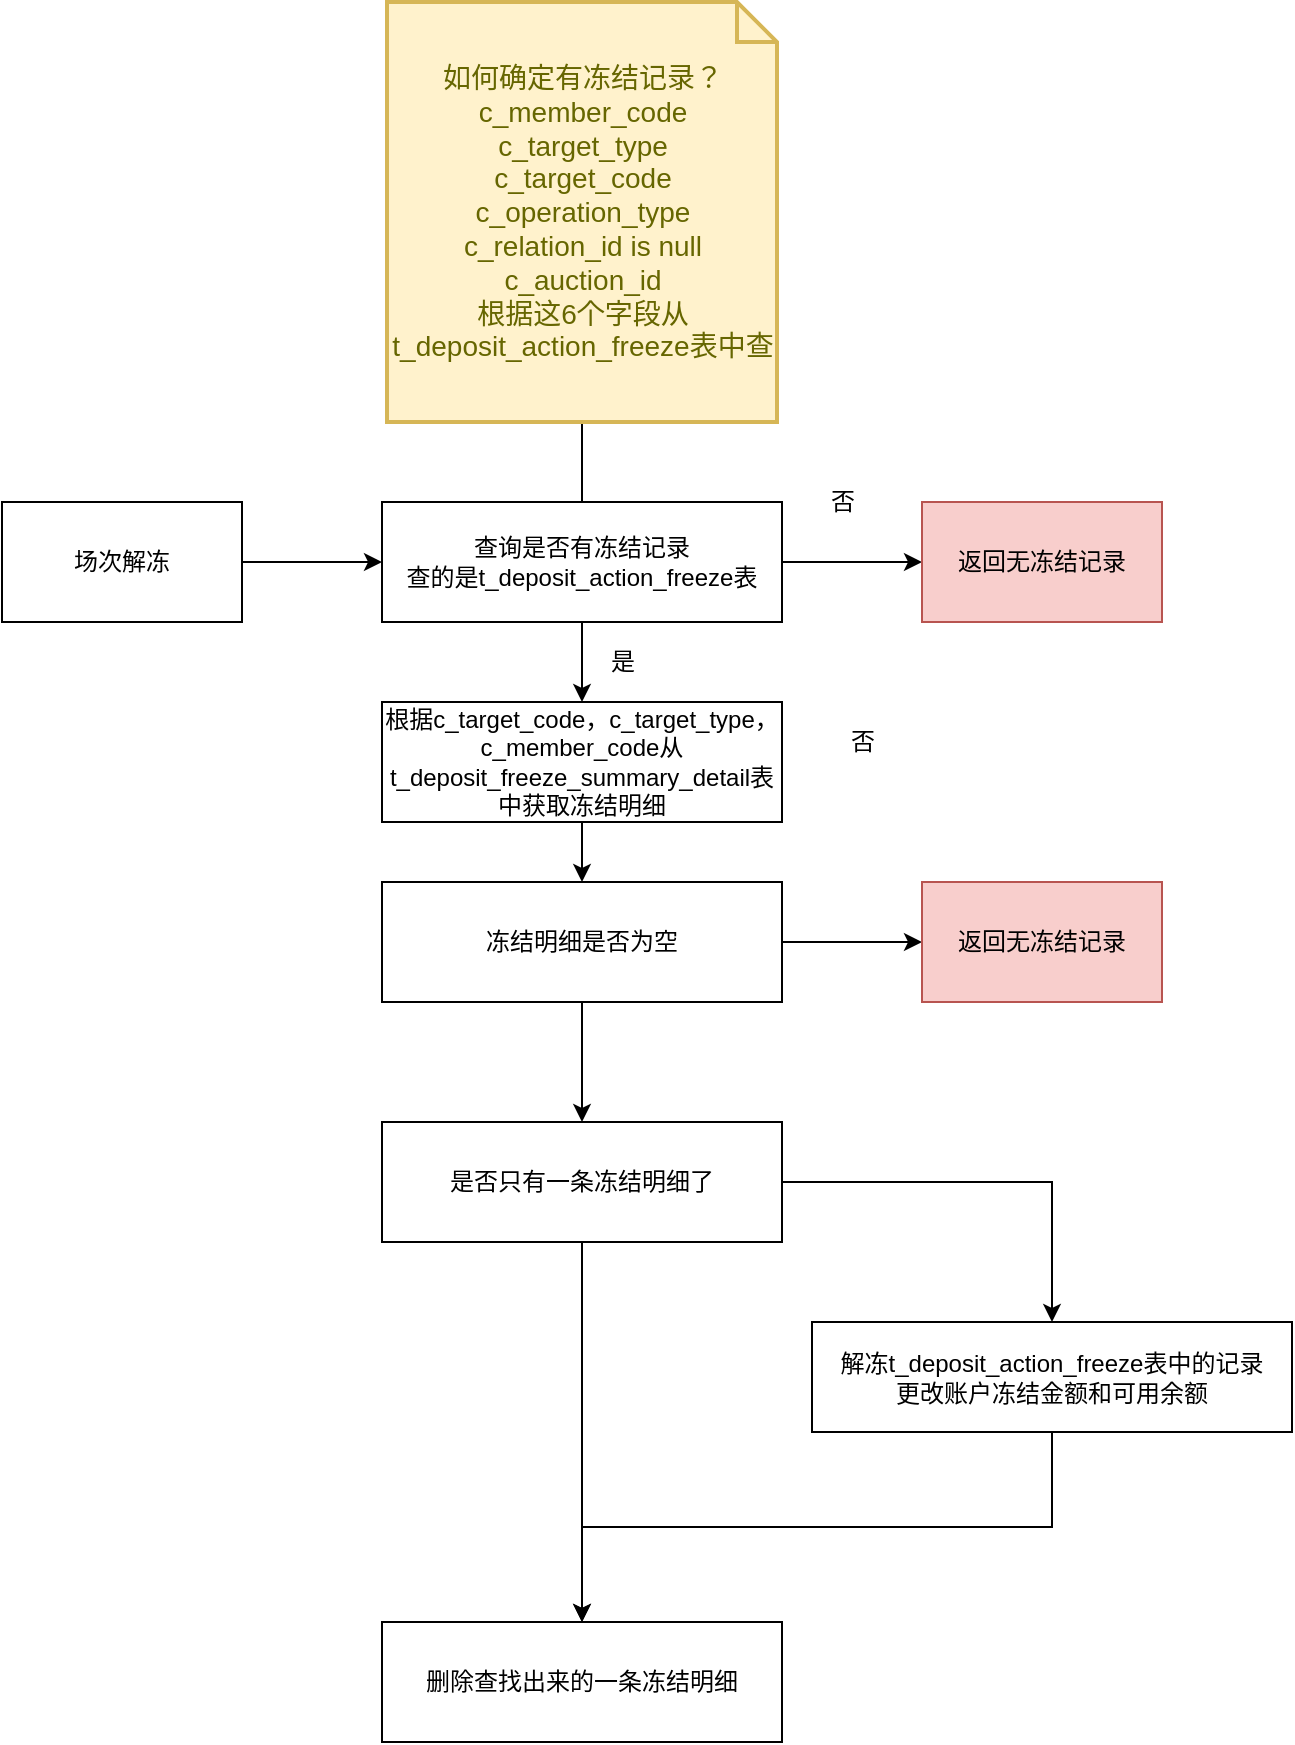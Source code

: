 <mxfile version="15.5.6" type="github">
  <diagram id="gBsn3VXn6Y7QZO9ZDrMK" name="Page-1">
    <mxGraphModel dx="1426" dy="1940" grid="1" gridSize="10" guides="1" tooltips="1" connect="1" arrows="1" fold="1" page="1" pageScale="1" pageWidth="827" pageHeight="1169" math="0" shadow="0">
      <root>
        <mxCell id="0" />
        <mxCell id="1" parent="0" />
        <mxCell id="9rnFfSIc-z7obeFBq_dU-28" style="edgeStyle=orthogonalEdgeStyle;rounded=0;orthogonalLoop=1;jettySize=auto;html=1;exitX=1;exitY=0.5;exitDx=0;exitDy=0;entryX=0;entryY=0.5;entryDx=0;entryDy=0;" edge="1" parent="1" source="9rnFfSIc-z7obeFBq_dU-1" target="9rnFfSIc-z7obeFBq_dU-2">
          <mxGeometry relative="1" as="geometry" />
        </mxCell>
        <mxCell id="9rnFfSIc-z7obeFBq_dU-1" value="场次解冻" style="rounded=0;whiteSpace=wrap;html=1;" vertex="1" parent="1">
          <mxGeometry x="60" y="110" width="120" height="60" as="geometry" />
        </mxCell>
        <mxCell id="9rnFfSIc-z7obeFBq_dU-5" style="edgeStyle=orthogonalEdgeStyle;rounded=0;orthogonalLoop=1;jettySize=auto;html=1;exitX=1;exitY=0.5;exitDx=0;exitDy=0;entryX=0;entryY=0.5;entryDx=0;entryDy=0;" edge="1" parent="1" source="9rnFfSIc-z7obeFBq_dU-2" target="9rnFfSIc-z7obeFBq_dU-4">
          <mxGeometry relative="1" as="geometry" />
        </mxCell>
        <mxCell id="9rnFfSIc-z7obeFBq_dU-16" style="edgeStyle=orthogonalEdgeStyle;rounded=0;orthogonalLoop=1;jettySize=auto;html=1;exitX=0.5;exitY=1;exitDx=0;exitDy=0;entryX=0.5;entryY=0;entryDx=0;entryDy=0;" edge="1" parent="1" source="9rnFfSIc-z7obeFBq_dU-2" target="9rnFfSIc-z7obeFBq_dU-15">
          <mxGeometry relative="1" as="geometry" />
        </mxCell>
        <mxCell id="9rnFfSIc-z7obeFBq_dU-29" style="edgeStyle=orthogonalEdgeStyle;rounded=0;orthogonalLoop=1;jettySize=auto;html=1;exitX=0.5;exitY=0;exitDx=0;exitDy=0;endArrow=none;endFill=0;" edge="1" parent="1" source="9rnFfSIc-z7obeFBq_dU-2" target="9rnFfSIc-z7obeFBq_dU-6">
          <mxGeometry relative="1" as="geometry" />
        </mxCell>
        <mxCell id="9rnFfSIc-z7obeFBq_dU-2" value="查询是否有冻结记录&lt;br&gt;查的是t_deposit_action_freeze表" style="rounded=0;whiteSpace=wrap;html=1;" vertex="1" parent="1">
          <mxGeometry x="250" y="110" width="200" height="60" as="geometry" />
        </mxCell>
        <mxCell id="9rnFfSIc-z7obeFBq_dU-4" value="返回无冻结记录" style="rounded=0;whiteSpace=wrap;html=1;fillColor=#f8cecc;strokeColor=#b85450;" vertex="1" parent="1">
          <mxGeometry x="520" y="110" width="120" height="60" as="geometry" />
        </mxCell>
        <mxCell id="9rnFfSIc-z7obeFBq_dU-6" value="如何确定有冻结记录？&lt;br&gt;&lt;div&gt;c_member_code&lt;/div&gt;&lt;div&gt;c_target_type&lt;/div&gt;&lt;div&gt;c_target_code&lt;/div&gt;&lt;div&gt;c_operation_type&lt;/div&gt;&lt;div&gt;c_relation_id is null&lt;/div&gt;&lt;div&gt;c_auction_id&lt;/div&gt;&lt;div&gt;根据这6个字段从t_deposit_action_freeze表中查&lt;/div&gt;" style="shape=note;strokeWidth=2;fontSize=14;size=20;whiteSpace=wrap;html=1;fillColor=#fff2cc;strokeColor=#d6b656;fontColor=#666600;" vertex="1" parent="1">
          <mxGeometry x="252.5" y="-140" width="195" height="210" as="geometry" />
        </mxCell>
        <mxCell id="9rnFfSIc-z7obeFBq_dU-12" style="edgeStyle=orthogonalEdgeStyle;rounded=0;orthogonalLoop=1;jettySize=auto;html=1;exitX=1;exitY=0.5;exitDx=0;exitDy=0;entryX=0;entryY=0.5;entryDx=0;entryDy=0;" edge="1" parent="1" source="9rnFfSIc-z7obeFBq_dU-7" target="9rnFfSIc-z7obeFBq_dU-11">
          <mxGeometry relative="1" as="geometry" />
        </mxCell>
        <mxCell id="9rnFfSIc-z7obeFBq_dU-21" style="edgeStyle=orthogonalEdgeStyle;rounded=0;orthogonalLoop=1;jettySize=auto;html=1;exitX=0.5;exitY=1;exitDx=0;exitDy=0;entryX=0.5;entryY=0;entryDx=0;entryDy=0;" edge="1" parent="1" source="9rnFfSIc-z7obeFBq_dU-7" target="9rnFfSIc-z7obeFBq_dU-20">
          <mxGeometry relative="1" as="geometry" />
        </mxCell>
        <mxCell id="9rnFfSIc-z7obeFBq_dU-7" value="冻结明细是否为空" style="rounded=0;whiteSpace=wrap;html=1;" vertex="1" parent="1">
          <mxGeometry x="250" y="300" width="200" height="60" as="geometry" />
        </mxCell>
        <mxCell id="9rnFfSIc-z7obeFBq_dU-8" value="否" style="text;html=1;align=center;verticalAlign=middle;resizable=0;points=[];autosize=1;strokeColor=none;fillColor=none;" vertex="1" parent="1">
          <mxGeometry x="465" y="100" width="30" height="20" as="geometry" />
        </mxCell>
        <mxCell id="9rnFfSIc-z7obeFBq_dU-10" value="是" style="text;html=1;align=center;verticalAlign=middle;resizable=0;points=[];autosize=1;strokeColor=none;fillColor=none;" vertex="1" parent="1">
          <mxGeometry x="355" y="180" width="30" height="20" as="geometry" />
        </mxCell>
        <mxCell id="9rnFfSIc-z7obeFBq_dU-11" value="返回无冻结记录" style="rounded=0;whiteSpace=wrap;html=1;fillColor=#f8cecc;strokeColor=#b85450;" vertex="1" parent="1">
          <mxGeometry x="520" y="300" width="120" height="60" as="geometry" />
        </mxCell>
        <mxCell id="9rnFfSIc-z7obeFBq_dU-13" value="否" style="text;html=1;align=center;verticalAlign=middle;resizable=0;points=[];autosize=1;strokeColor=none;fillColor=none;" vertex="1" parent="1">
          <mxGeometry x="475" y="220" width="30" height="20" as="geometry" />
        </mxCell>
        <mxCell id="9rnFfSIc-z7obeFBq_dU-17" style="edgeStyle=orthogonalEdgeStyle;rounded=0;orthogonalLoop=1;jettySize=auto;html=1;exitX=0.5;exitY=1;exitDx=0;exitDy=0;entryX=0.5;entryY=0;entryDx=0;entryDy=0;" edge="1" parent="1" source="9rnFfSIc-z7obeFBq_dU-15" target="9rnFfSIc-z7obeFBq_dU-7">
          <mxGeometry relative="1" as="geometry" />
        </mxCell>
        <mxCell id="9rnFfSIc-z7obeFBq_dU-15" value="根据c_target_code，c_target_type，&lt;br&gt;c_member_code从t_deposit_freeze_summary_detail表中获取冻结明细" style="rounded=0;whiteSpace=wrap;html=1;" vertex="1" parent="1">
          <mxGeometry x="250" y="210" width="200" height="60" as="geometry" />
        </mxCell>
        <mxCell id="9rnFfSIc-z7obeFBq_dU-23" style="edgeStyle=orthogonalEdgeStyle;rounded=0;orthogonalLoop=1;jettySize=auto;html=1;exitX=1;exitY=0.5;exitDx=0;exitDy=0;entryX=0.5;entryY=0;entryDx=0;entryDy=0;" edge="1" parent="1" source="9rnFfSIc-z7obeFBq_dU-20" target="9rnFfSIc-z7obeFBq_dU-24">
          <mxGeometry relative="1" as="geometry">
            <mxPoint x="490" y="450" as="targetPoint" />
          </mxGeometry>
        </mxCell>
        <mxCell id="9rnFfSIc-z7obeFBq_dU-26" style="edgeStyle=orthogonalEdgeStyle;rounded=0;orthogonalLoop=1;jettySize=auto;html=1;exitX=0.5;exitY=1;exitDx=0;exitDy=0;entryX=0.5;entryY=0;entryDx=0;entryDy=0;" edge="1" parent="1" source="9rnFfSIc-z7obeFBq_dU-20" target="9rnFfSIc-z7obeFBq_dU-22">
          <mxGeometry relative="1" as="geometry" />
        </mxCell>
        <mxCell id="9rnFfSIc-z7obeFBq_dU-20" value="是否只有一条冻结明细了" style="rounded=0;whiteSpace=wrap;html=1;" vertex="1" parent="1">
          <mxGeometry x="250" y="420" width="200" height="60" as="geometry" />
        </mxCell>
        <mxCell id="9rnFfSIc-z7obeFBq_dU-22" value="删除查找出来的一条冻结明细" style="rounded=0;whiteSpace=wrap;html=1;" vertex="1" parent="1">
          <mxGeometry x="250" y="670" width="200" height="60" as="geometry" />
        </mxCell>
        <mxCell id="9rnFfSIc-z7obeFBq_dU-25" style="edgeStyle=orthogonalEdgeStyle;rounded=0;orthogonalLoop=1;jettySize=auto;html=1;exitX=0.5;exitY=1;exitDx=0;exitDy=0;entryX=0.5;entryY=0;entryDx=0;entryDy=0;" edge="1" parent="1" source="9rnFfSIc-z7obeFBq_dU-24" target="9rnFfSIc-z7obeFBq_dU-22">
          <mxGeometry relative="1" as="geometry" />
        </mxCell>
        <mxCell id="9rnFfSIc-z7obeFBq_dU-24" value="解冻t_deposit_action_freeze表中的记录&lt;br&gt;更改账户冻结金额和可用余额" style="rounded=0;whiteSpace=wrap;html=1;" vertex="1" parent="1">
          <mxGeometry x="465" y="520" width="240" height="55" as="geometry" />
        </mxCell>
      </root>
    </mxGraphModel>
  </diagram>
</mxfile>
